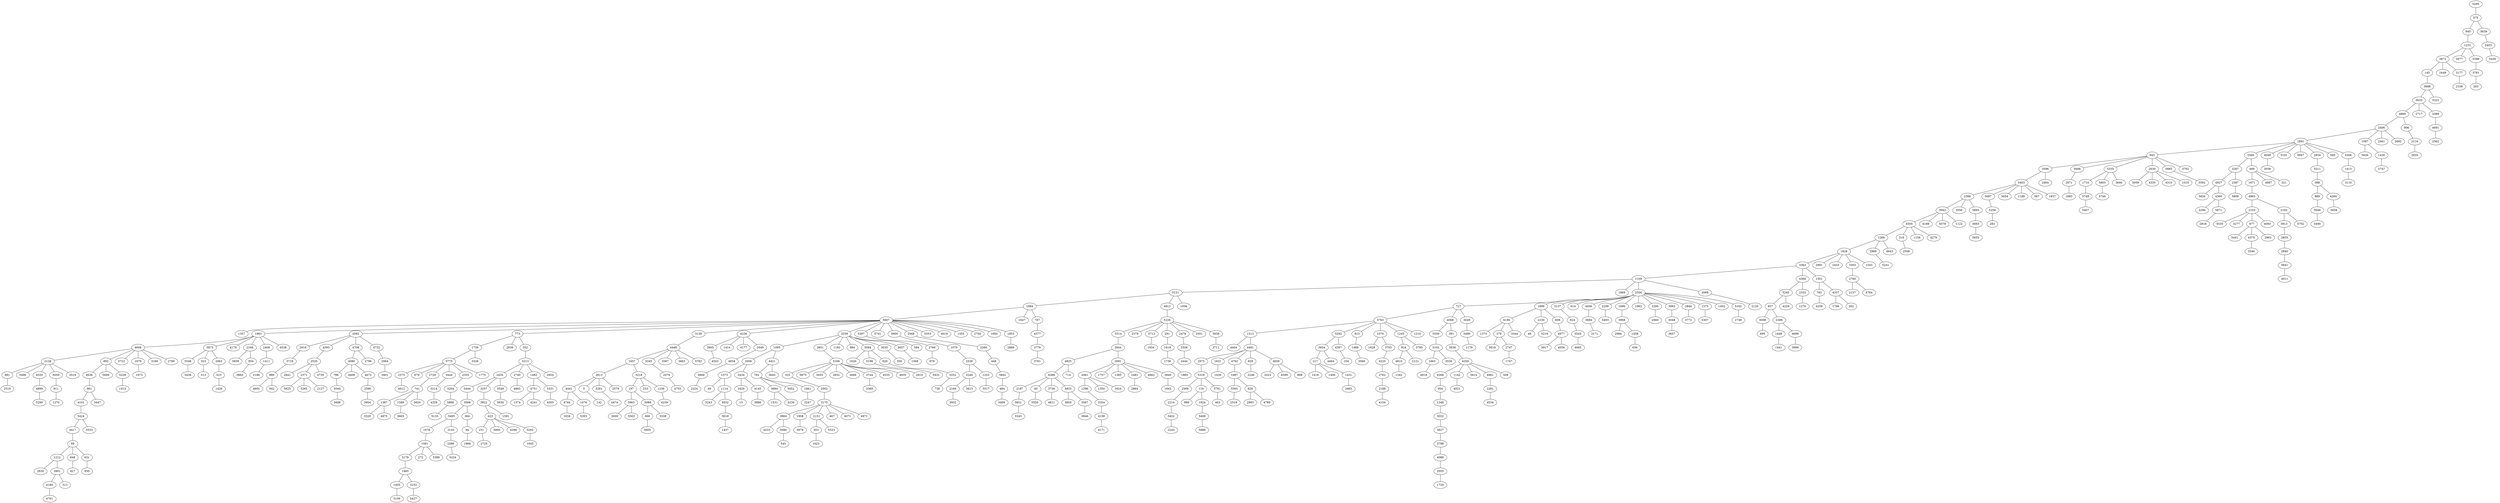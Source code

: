 strict graph "" {
	5295 -- 575;
	575 -- 940;
	575 -- 5639;
	940 -- 1231;
	1231 -- 3872;
	1231 -- 2677;
	1231 -- 5399;
	3872 -- 145;
	3872 -- 1648;
	3872 -- 3177;
	145 -- 3688;
	3688 -- 3633;
	3688 -- 3323;
	3633 -- 4860;
	3633 -- 2717;
	3633 -- 3389;
	4860 -- 2406;
	4860 -- 906;
	2406 -- 1891;
	2406 -- 1097;
	2406 -- 2461;
	2406 -- 2692;
	1891 -- 943;
	1891 -- 2560;
	1891 -- 4049;
	1891 -- 5101;
	1891 -- 5947;
	1891 -- 2934;
	1891 -- 560;
	1891 -- 5306;
	943 -- 3596;
	943 -- 5606;
	943 -- 5335;
	943 -- 2630;
	943 -- 5885;
	943 -- 3792;
	3596 -- 5403;
	3596 -- 2464;
	5403 -- 2388;
	5403 -- 5087;
	5403 -- 5054;
	5403 -- 1188;
	5403 -- 567;
	5403 -- 1937;
	2388 -- 3942;
	2388 -- 3056;
	2388 -- 5895;
	3942 -- 4505;
	3942 -- 4189;
	3942 -- 5078;
	3942 -- 1122;
	4505 -- 1268;
	4505 -- 318;
	4505 -- 1158;
	4505 -- 4279;
	1268 -- 1828;
	1268 -- 2969;
	1268 -- 4643;
	1828 -- 3363;
	1828 -- 2991;
	1828 -- 2433;
	1828 -- 3303;
	1828 -- 1543;
	3363 -- 1109;
	3363 -- 4368;
	3363 -- 1501;
	1109 -- 5121;
	1109 -- 1869;
	1109 -- 2556;
	1109 -- 3068;
	5121 -- 1884;
	5121 -- 4813;
	5121 -- 1936;
	1884 -- 5607;
	1884 -- 1647;
	1884 -- 787;
	5607 -- 1357;
	5607 -- 1963;
	5607 -- 2092;
	5607 -- 773;
	5607 -- 3139;
	5607 -- 4236;
	5607 -- 3259;
	5607 -- 5397;
	5607 -- 5741;
	5607 -- 3900;
	5607 -- 2948;
	5607 -- 5353;
	5607 -- 4019;
	5607 -- 1355;
	5607 -- 2750;
	5607 -- 1850;
	5607 -- 1853;
	1963 -- 4608;
	1963 -- 5873;
	1963 -- 4179;
	1963 -- 2168;
	1963 -- 2409;
	1963 -- 4538;
	4608 -- 2128;
	4608 -- 893;
	4608 -- 3722;
	4608 -- 1679;
	4608 -- 3166;
	4608 -- 2790;
	2128 -- 881;
	2128 -- 5496;
	2128 -- 4520;
	2128 -- 5050;
	2128 -- 3519;
	881 -- 2518;
	2092 -- 2916;
	2092 -- 4593;
	2092 -- 4708;
	2092 -- 4732;
	2916 -- 3718;
	3718 -- 880;
	880 -- 4605;
	880 -- 942;
	773 -- 1739;
	773 -- 2839;
	773 -- 352;
	1739 -- 5775;
	1739 -- 3328;
	5775 -- 2375;
	5775 -- 679;
	5775 -- 2729;
	5775 -- 3444;
	5775 -- 2355;
	5775 -- 1775;
	2375 -- 4612;
	893 -- 4636;
	893 -- 5699;
	893 -- 5228;
	4636 -- 981;
	981 -- 4101;
	981 -- 5447;
	4101 -- 3424;
	3424 -- 4417;
	3424 -- 5533;
	4417 -- 99;
	99 -- 1212;
	99 -- 848;
	99 -- 631;
	1212 -- 2830;
	1212 -- 3901;
	2560 -- 3267;
	2560 -- 469;
	3267 -- 4927;
	3267 -- 2387;
	4927 -- 5834;
	4927 -- 4360;
	3901 -- 4180;
	3901 -- 313;
	4180 -- 4761;
	3139 -- 4448;
	4448 -- 1657;
	4448 -- 3345;
	4448 -- 3587;
	4448 -- 3663;
	4448 -- 5782;
	1657 -- 2613;
	1657 -- 3218;
	2613 -- 4441;
	2613 -- 5;
	2613 -- 5261;
	2613 -- 2579;
	4441 -- 4744;
	4441 -- 1076;
	4744 -- 1834;
	2556 -- 727;
	2556 -- 1899;
	2556 -- 3137;
	2556 -- 614;
	2556 -- 4456;
	2556 -- 2209;
	2556 -- 1696;
	2556 -- 1862;
	2556 -- 2295;
	2556 -- 3983;
	2556 -- 2846;
	2556 -- 1575;
	2556 -- 1402;
	2556 -- 5162;
	727 -- 3763;
	727 -- 4068;
	727 -- 3049;
	3763 -- 1513;
	3763 -- 5292;
	3763 -- 815;
	3763 -- 1070;
	3763 -- 1245;
	3763 -- 1210;
	1513 -- 4404;
	1513 -- 4481;
	469 -- 1671;
	469 -- 4987;
	469 -- 321;
	1671 -- 4963;
	4963 -- 2103;
	4963 -- 2162;
	2103 -- 5535;
	2103 -- 3277;
	2103 -- 677;
	2103 -- 4093;
	1899 -- 4190;
	1899 -- 2230;
	1899 -- 808;
	4190 -- 1373;
	4190 -- 378;
	4190 -- 3344;
	3137 -- 624;
	624 -- 5545;
	5545 -- 4665;
	677 -- 5441;
	677 -- 4375;
	677 -- 2963;
	5606 -- 2871;
	2871 -- 1683;
	4236 -- 3905;
	4236 -- 1414;
	4236 -- 4177;
	4236 -- 2049;
	3905 -- 4543;
	4481 -- 2975;
	4481 -- 1631;
	4481 -- 4762;
	4481 -- 929;
	4481 -- 4658;
	2975 -- 5318;
	5318 -- 2569;
	5318 -- 116;
	5318 -- 5781;
	2569 -- 2214;
	2214 -- 5452;
	5452 -- 2243;
	378 -- 5619;
	378 -- 2747;
	5335 -- 1716;
	5335 -- 5803;
	5335 -- 3640;
	1716 -- 5748;
	5748 -- 5407;
	5 -- 142;
	3259 -- 1095;
	3259 -- 2851;
	3259 -- 1182;
	3259 -- 984;
	3259 -- 5094;
	3259 -- 3035;
	3259 -- 5657;
	3259 -- 584;
	1095 -- 2006;
	1095 -- 4421;
	2006 -- 1573;
	2006 -- 3434;
	1573 -- 49;
	1573 -- 1114;
	5292 -- 3834;
	5292 -- 4397;
	3834 -- 217;
	3834 -- 4464;
	217 -- 1416;
	217 -- 1400;
	217 -- 1431;
	318 -- 2508;
	5261 -- 4474;
	2851 -- 5166;
	5166 -- 325;
	5166 -- 5875;
	5166 -- 3055;
	5166 -- 2832;
	5166 -- 3668;
	5166 -- 3744;
	5166 -- 4535;
	5166 -- 4935;
	5166 -- 2810;
	325 -- 2002;
	2002 -- 3170;
	3170 -- 3864;
	3170 -- 1908;
	3170 -- 2151;
	3170 -- 467;
	3170 -- 4071;
	3170 -- 4971;
	3864 -- 4233;
	3864 -- 5680;
	4068 -- 5556;
	4068 -- 391;
	5556 -- 5102;
	5102 -- 1663;
	5102 -- 3530;
	1663 -- 4918;
	4360 -- 3296;
	4360 -- 5871;
	5680 -- 545;
	5803 -- 5746;
	4813 -- 5226;
	5226 -- 3314;
	5226 -- 2379;
	5226 -- 5712;
	5226 -- 291;
	5226 -- 2478;
	5226 -- 2051;
	5226 -- 3938;
	3314 -- 3944;
	3944 -- 4825;
	3944 -- 2691;
	4825 -- 4388;
	4825 -- 714;
	4388 -- 2187;
	4388 -- 40;
	4388 -- 3736;
	4388 -- 5825;
	2187 -- 5651;
	5651 -- 3343;
	2387 -- 5809;
	1631 -- 1439;
	3218 -- 197;
	3218 -- 253;
	3218 -- 1236;
	197 -- 3963;
	197 -- 5088;
	3963 -- 2600;
	3963 -- 5563;
	1097 -- 5926;
	1097 -- 1430;
	40 -- 5550;
	4593 -- 2535;
	2535 -- 2841;
	2535 -- 2371;
	2535 -- 4730;
	2691 -- 2061;
	2691 -- 1757;
	2691 -- 1385;
	2691 -- 2481;
	2691 -- 4662;
	2691 -- 3840;
	2061 -- 1296;
	2061 -- 1350;
	2061 -- 1624;
	1296 -- 3354;
	3354 -- 4156;
	4156 -- 4171;
	5873 -- 5548;
	5873 -- 323;
	5873 -- 2063;
	5548 -- 5438;
	3345 -- 2079;
	2079 -- 4755;
	4368 -- 5245;
	4368 -- 2333;
	5245 -- 657;
	5245 -- 4229;
	657 -- 3008;
	657 -- 2386;
	3008 -- 695;
	1908 -- 3979;
	2230 -- 46;
	2230 -- 5219;
	4456 -- 3884;
	3884 -- 3171;
	1679 -- 1973;
	2371 -- 5625;
	2371 -- 5265;
	2371 -- 2127;
	5397 -- 2768;
	2768 -- 979;
	4762 -- 1987;
	1987 -- 5565;
	1987 -- 626;
	1114 -- 3243;
	1114 -- 5032;
	4421 -- 782;
	4421 -- 3645;
	782 -- 3684;
	782 -- 5052;
	782 -- 1661;
	3684 -- 1531;
	3684 -- 5230;
	1430 -- 5747;
	4375 -- 3340;
	2747 -- 1747;
	352 -- 5213;
	5213 -- 2435;
	5213 -- 2740;
	5213 -- 1482;
	5213 -- 2854;
	2435 -- 5444;
	2435 -- 3257;
	2435 -- 5549;
	5444 -- 3568;
	3568 -- 5495;
	3568 -- 364;
	5495 -- 1078;
	5495 -- 3143;
	1078 -- 1581;
	1581 -- 5178;
	1581 -- 272;
	1581 -- 5389;
	5178 -- 1485;
	1485 -- 1405;
	1485 -- 3232;
	1405 -- 5109;
	1501 -- 783;
	1501 -- 4337;
	783 -- 4259;
	5565 -- 2519;
	2162 -- 3913;
	2162 -- 5702;
	3913 -- 2855;
	2855 -- 2840;
	2840 -- 5641;
	5641 -- 4011;
	2386 -- 1448;
	2386 -- 4698;
	1448 -- 1441;
	5712 -- 1934;
	3900 -- 1079;
	1079 -- 2538;
	2538 -- 3246;
	2538 -- 1253;
	3246 -- 2166;
	3246 -- 5615;
	2166 -- 3932;
	815 -- 1489;
	1489 -- 3566;
	291 -- 1618;
	1618 -- 1736;
	1736 -- 1860;
	3257 -- 3822;
	3822 -- 423;
	3822 -- 1591;
	423 -- 151;
	423 -- 5900;
	423 -- 4298;
	423 -- 3262;
	151 -- 2725;
	2740 -- 4893;
	3049 -- 5480;
	5480 -- 1179;
	929 -- 2246;
	116 -- 999;
	116 -- 1924;
	4658 -- 2023;
	4658 -- 4599;
	4658 -- 898;
	2209 -- 5493;
	4049 -- 3038;
	2729 -- 741;
	741 -- 1387;
	741 -- 1589;
	741 -- 5620;
	1387 -- 3320;
	1387 -- 4875;
	391 -- 5636;
	5636 -- 4250;
	4250 -- 4268;
	4250 -- 1142;
	4250 -- 3614;
	4250 -- 4961;
	4250 -- 508;
	4268 -- 954;
	954 -- 1348;
	1348 -- 3052;
	3052 -- 3827;
	3827 -- 3798;
	3798 -- 4089;
	4089 -- 2055;
	2055 -- 1729;
	848 -- 827;
	1142 -- 4021;
	2168 -- 3939;
	2168 -- 854;
	4337 -- 1766;
	4337 -- 262;
	2630 -- 5059;
	2630 -- 4335;
	2630 -- 4310;
	2630 -- 1019;
	5228 -- 1415;
	906 -- 2116;
	2116 -- 2620;
	3444 -- 5214;
	5214 -- 4329;
	2409 -- 1411;
	4708 -- 4080;
	4708 -- 2796;
	4080 -- 786;
	4080 -- 4408;
	4080 -- 4672;
	786 -- 5040;
	5040 -- 5608;
	3736 -- 4811;
	2151 -- 303;
	2151 -- 5523;
	303 -- 1023;
	1070 -- 1628;
	1070 -- 3703;
	323 -- 513;
	1696 -- 3968;
	3968 -- 2984;
	3968 -- 1458;
	1245 -- 824;
	1245 -- 3785;
	824 -- 4810;
	824 -- 2121;
	4810 -- 1342;
	2333 -- 1276;
	5087 -- 5258;
	5258 -- 283;
	2478 -- 5558;
	5558 -- 2444;
	2295 -- 2860;
	3983 -- 3048;
	3048 -- 3657;
	1253 -- 5517;
	1482 -- 4751;
	1482 -- 5331;
	4751 -- 1374;
	4751 -- 4241;
	4397 -- 104;
	1661 -- 3247;
	5825 -- 3805;
	5825 -- 3567;
	5032 -- 5618;
	5618 -- 1437;
	5331 -- 4305;
	2355 -- 3264;
	3264 -- 5866;
	5866 -- 5133;
	2481 -- 2864;
	4520 -- 4899;
	4899 -- 5290;
	5094 -- 1620;
	5094 -- 5198;
	5094 -- 826;
	2948 -- 2266;
	2266 -- 448;
	448 -- 5842;
	5842 -- 484;
	484 -- 3409;
	787 -- 4377;
	4377 -- 3776;
	3776 -- 3761;
	5399 -- 3781;
	3781 -- 263;
	4672 -- 3390;
	3390 -- 3954;
	3389 -- 4691;
	4691 -- 2562;
	5050 -- 911;
	911 -- 1270;
	626 -- 2993;
	626 -- 4789;
	1589 -- 3665;
	1076 -- 5393;
	1458 -- 636;
	3068 -- 2120;
	3143 -- 2586;
	2586 -- 5224;
	2969 -- 5241;
	5198 -- 5432;
	3035 -- 356;
	364 -- 94;
	94 -- 1966;
	5657 -- 1568;
	3232 -- 5427;
	2934 -- 5511;
	5511 -- 388;
	388 -- 889;
	388 -- 4284;
	3703 -- 4225;
	4225 -- 2762;
	2762 -- 2188;
	2188 -- 4154;
	826 -- 3252;
	3252 -- 736;
	3303 -- 2760;
	2760 -- 2137;
	2760 -- 4764;
	5885 -- 5592;
	3567 -- 3846;
	1411 -- 2186;
	5088 -- 666;
	5088 -- 3338;
	666 -- 5605;
	2846 -- 3772;
	4961 -- 2281;
	2281 -- 4534;
	4732 -- 2064;
	1575 -- 5307;
	2063 -- 523;
	523 -- 1426;
	808 -- 4977;
	4977 -- 5917;
	4977 -- 4059;
	2049 -- 4834;
	4834 -- 5868;
	5868 -- 2224;
	4698 -- 3999;
	889 -- 5646;
	5646 -- 5490;
	3744 -- 3369;
	1924 -- 5409;
	5409 -- 5888;
	3840 -- 1843;
	3262 -- 1945;
	5162 -- 2749;
	1431 -- 3463;
	1236 -- 4239;
	5549 -- 5630;
	5895 -- 3693;
	3693 -- 5655;
	5306 -- 1413;
	1413 -- 3110;
	1853 -- 2889;
	4284 -- 5658;
	5639 -- 2453;
	2453 -- 5430;
	3434 -- 3429;
	3434 -- 4145;
	3429 -- 15;
	631 -- 930;
	2064 -- 3401;
	5781 -- 403;
	3177 -- 2338;
	854 -- 3860;
	3938 -- 3711;
	4145 -- 3886;
	5871 -- 2818;
}
